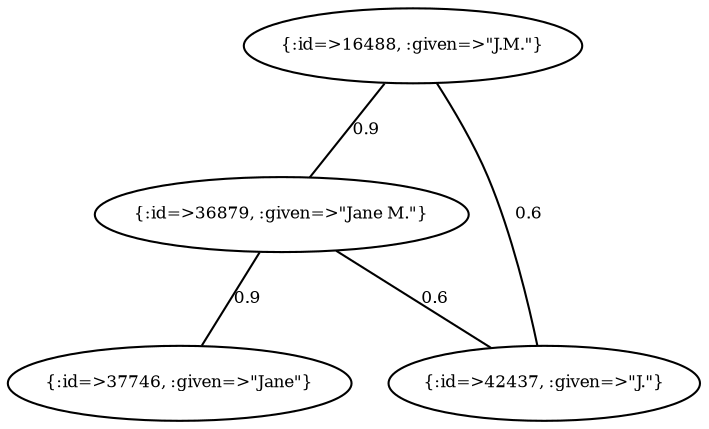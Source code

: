 graph Collector__WeightedGraph {
    "{:id=>16488, :given=>\"J.M.\"}" [
        fontsize = 8,
        label = "{:id=>16488, :given=>\"J.M.\"}"
    ]

    "{:id=>36879, :given=>\"Jane M.\"}" [
        fontsize = 8,
        label = "{:id=>36879, :given=>\"Jane M.\"}"
    ]

    "{:id=>37746, :given=>\"Jane\"}" [
        fontsize = 8,
        label = "{:id=>37746, :given=>\"Jane\"}"
    ]

    "{:id=>42437, :given=>\"J.\"}" [
        fontsize = 8,
        label = "{:id=>42437, :given=>\"J.\"}"
    ]

    "{:id=>16488, :given=>\"J.M.\"}" -- "{:id=>36879, :given=>\"Jane M.\"}" [
        fontsize = 8,
        label = 0.9
    ]

    "{:id=>16488, :given=>\"J.M.\"}" -- "{:id=>42437, :given=>\"J.\"}" [
        fontsize = 8,
        label = 0.6
    ]

    "{:id=>36879, :given=>\"Jane M.\"}" -- "{:id=>37746, :given=>\"Jane\"}" [
        fontsize = 8,
        label = 0.9
    ]

    "{:id=>36879, :given=>\"Jane M.\"}" -- "{:id=>42437, :given=>\"J.\"}" [
        fontsize = 8,
        label = 0.6
    ]
}
